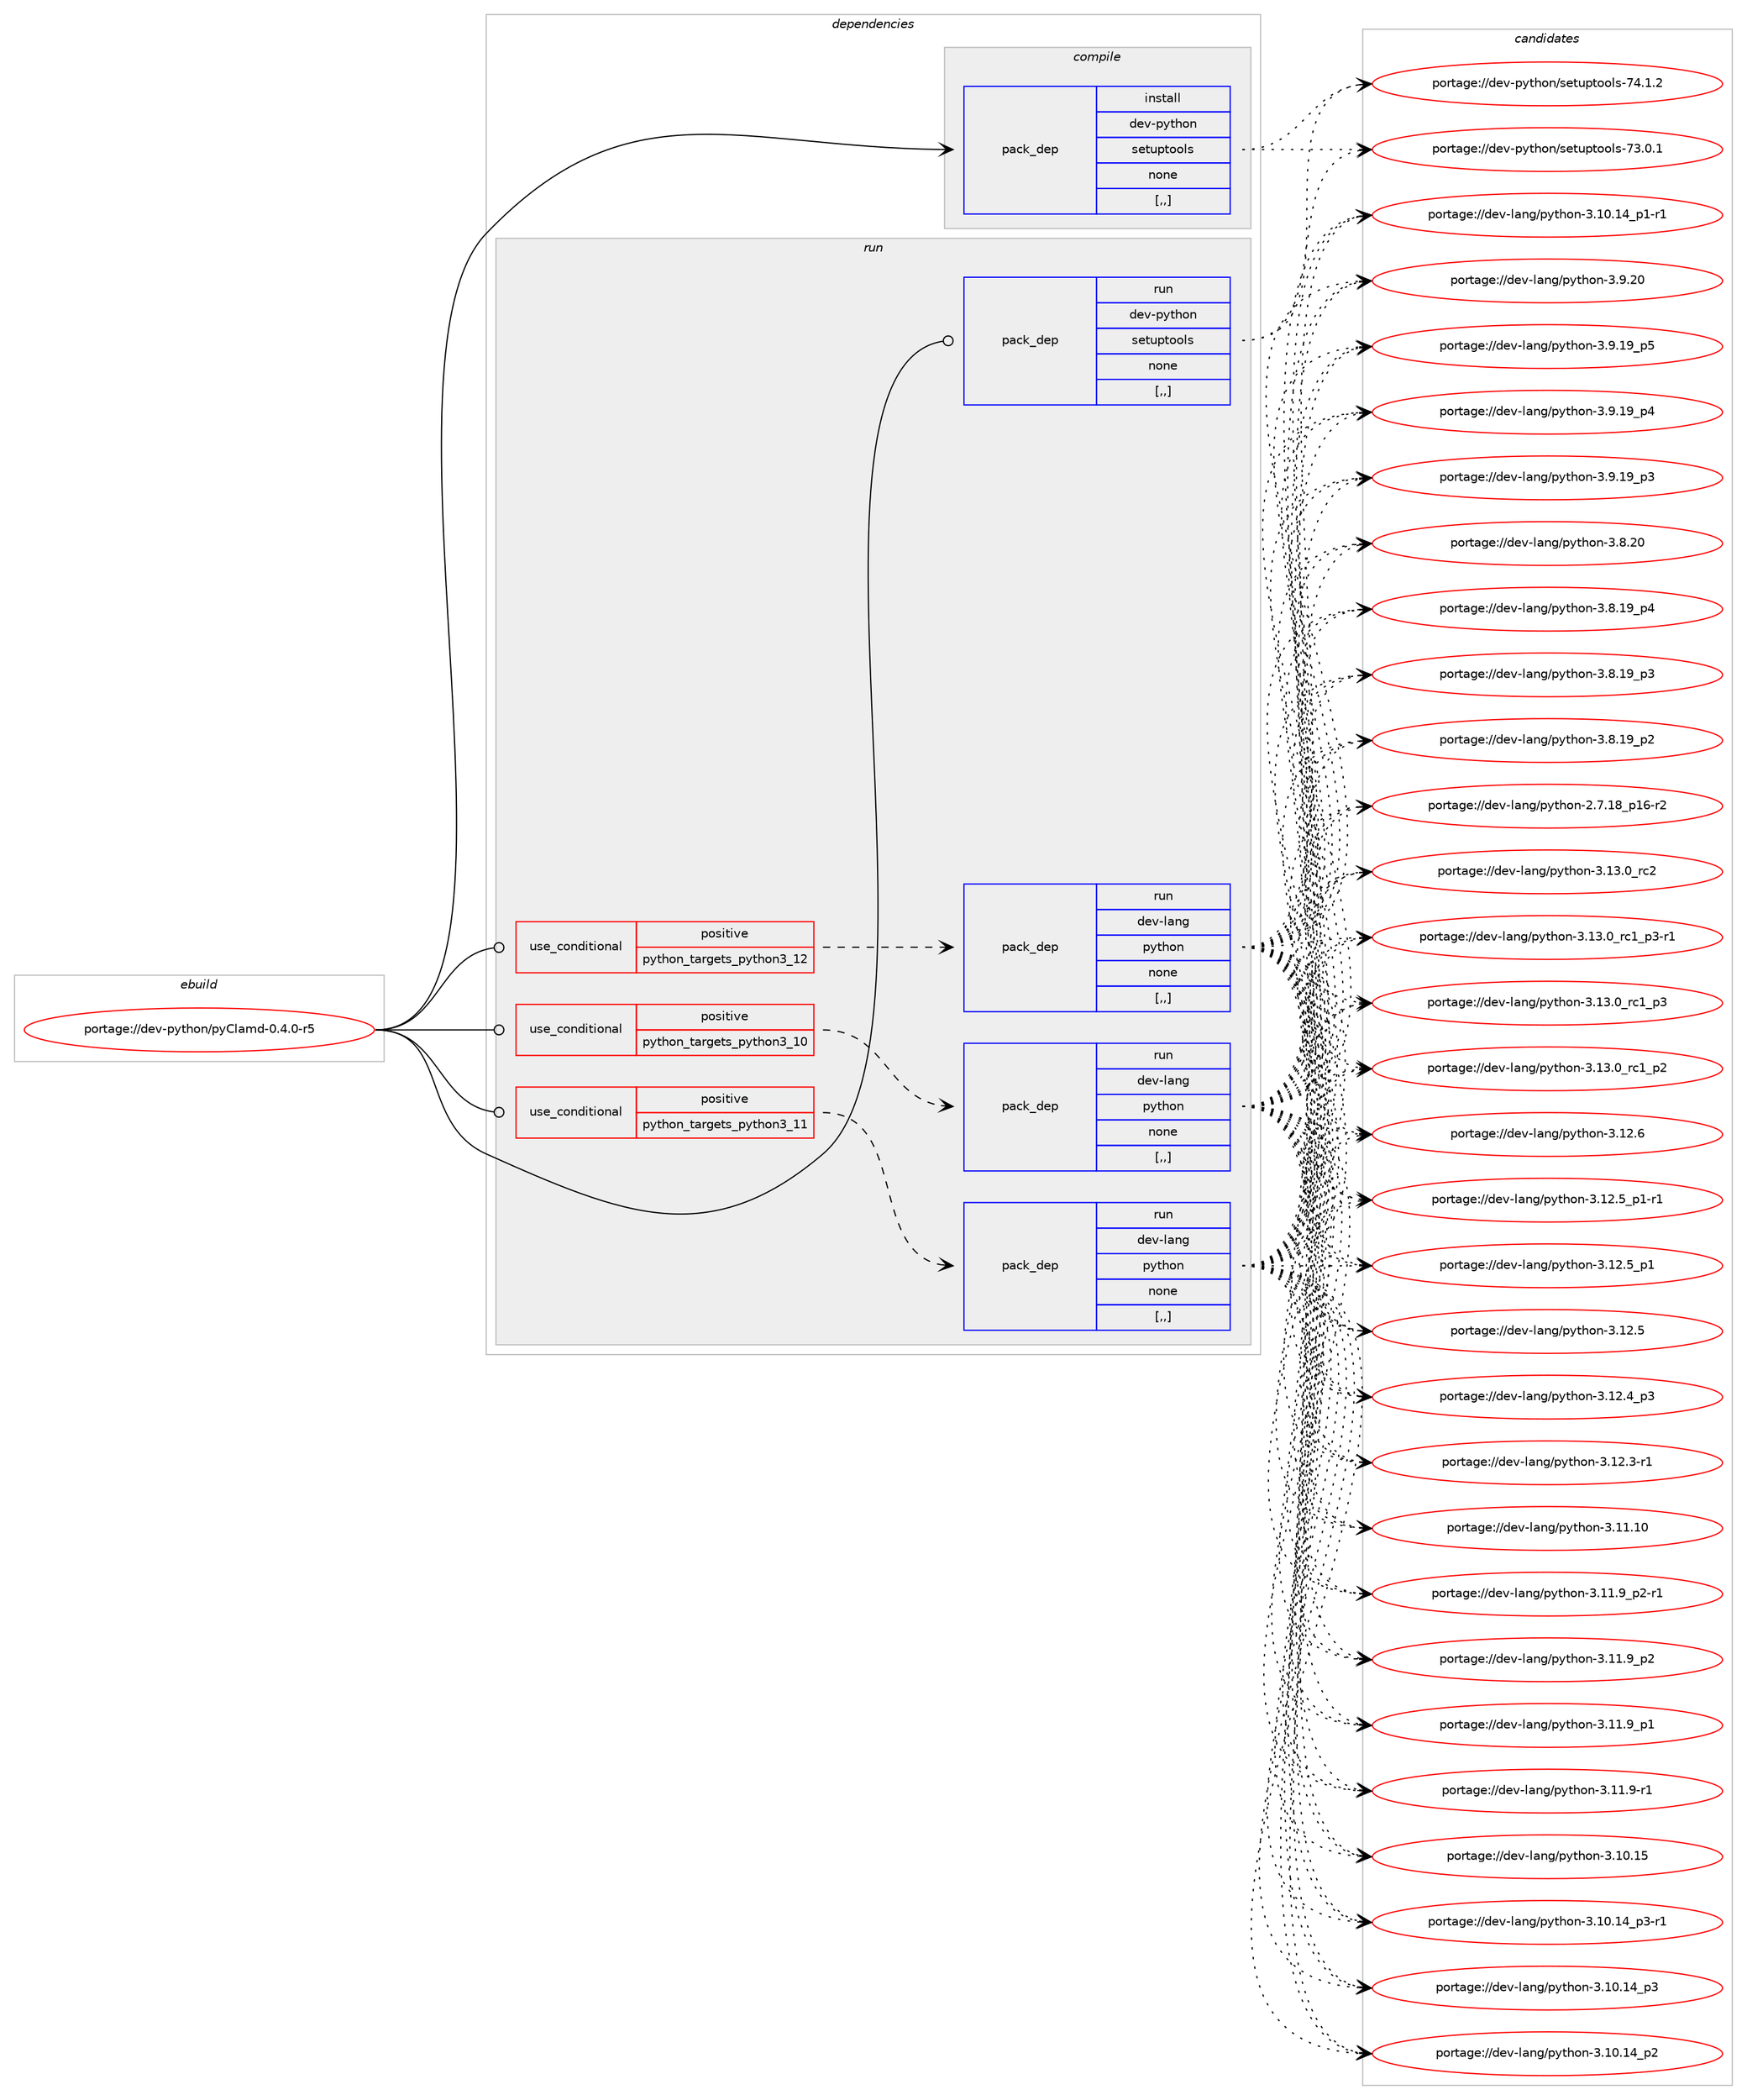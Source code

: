 digraph prolog {

# *************
# Graph options
# *************

newrank=true;
concentrate=true;
compound=true;
graph [rankdir=LR,fontname=Helvetica,fontsize=10,ranksep=1.5];#, ranksep=2.5, nodesep=0.2];
edge  [arrowhead=vee];
node  [fontname=Helvetica,fontsize=10];

# **********
# The ebuild
# **********

subgraph cluster_leftcol {
color=gray;
label=<<i>ebuild</i>>;
id [label="portage://dev-python/pyClamd-0.4.0-r5", color=red, width=4, href="../dev-python/pyClamd-0.4.0-r5.svg"];
}

# ****************
# The dependencies
# ****************

subgraph cluster_midcol {
color=gray;
label=<<i>dependencies</i>>;
subgraph cluster_compile {
fillcolor="#eeeeee";
style=filled;
label=<<i>compile</i>>;
subgraph pack478523 {
dependency650301 [label=<<TABLE BORDER="0" CELLBORDER="1" CELLSPACING="0" CELLPADDING="4" WIDTH="220"><TR><TD ROWSPAN="6" CELLPADDING="30">pack_dep</TD></TR><TR><TD WIDTH="110">install</TD></TR><TR><TD>dev-python</TD></TR><TR><TD>setuptools</TD></TR><TR><TD>none</TD></TR><TR><TD>[,,]</TD></TR></TABLE>>, shape=none, color=blue];
}
id:e -> dependency650301:w [weight=20,style="solid",arrowhead="vee"];
}
subgraph cluster_compileandrun {
fillcolor="#eeeeee";
style=filled;
label=<<i>compile and run</i>>;
}
subgraph cluster_run {
fillcolor="#eeeeee";
style=filled;
label=<<i>run</i>>;
subgraph cond166957 {
dependency650302 [label=<<TABLE BORDER="0" CELLBORDER="1" CELLSPACING="0" CELLPADDING="4"><TR><TD ROWSPAN="3" CELLPADDING="10">use_conditional</TD></TR><TR><TD>positive</TD></TR><TR><TD>python_targets_python3_10</TD></TR></TABLE>>, shape=none, color=red];
subgraph pack478524 {
dependency650303 [label=<<TABLE BORDER="0" CELLBORDER="1" CELLSPACING="0" CELLPADDING="4" WIDTH="220"><TR><TD ROWSPAN="6" CELLPADDING="30">pack_dep</TD></TR><TR><TD WIDTH="110">run</TD></TR><TR><TD>dev-lang</TD></TR><TR><TD>python</TD></TR><TR><TD>none</TD></TR><TR><TD>[,,]</TD></TR></TABLE>>, shape=none, color=blue];
}
dependency650302:e -> dependency650303:w [weight=20,style="dashed",arrowhead="vee"];
}
id:e -> dependency650302:w [weight=20,style="solid",arrowhead="odot"];
subgraph cond166958 {
dependency650304 [label=<<TABLE BORDER="0" CELLBORDER="1" CELLSPACING="0" CELLPADDING="4"><TR><TD ROWSPAN="3" CELLPADDING="10">use_conditional</TD></TR><TR><TD>positive</TD></TR><TR><TD>python_targets_python3_11</TD></TR></TABLE>>, shape=none, color=red];
subgraph pack478525 {
dependency650305 [label=<<TABLE BORDER="0" CELLBORDER="1" CELLSPACING="0" CELLPADDING="4" WIDTH="220"><TR><TD ROWSPAN="6" CELLPADDING="30">pack_dep</TD></TR><TR><TD WIDTH="110">run</TD></TR><TR><TD>dev-lang</TD></TR><TR><TD>python</TD></TR><TR><TD>none</TD></TR><TR><TD>[,,]</TD></TR></TABLE>>, shape=none, color=blue];
}
dependency650304:e -> dependency650305:w [weight=20,style="dashed",arrowhead="vee"];
}
id:e -> dependency650304:w [weight=20,style="solid",arrowhead="odot"];
subgraph cond166959 {
dependency650306 [label=<<TABLE BORDER="0" CELLBORDER="1" CELLSPACING="0" CELLPADDING="4"><TR><TD ROWSPAN="3" CELLPADDING="10">use_conditional</TD></TR><TR><TD>positive</TD></TR><TR><TD>python_targets_python3_12</TD></TR></TABLE>>, shape=none, color=red];
subgraph pack478526 {
dependency650307 [label=<<TABLE BORDER="0" CELLBORDER="1" CELLSPACING="0" CELLPADDING="4" WIDTH="220"><TR><TD ROWSPAN="6" CELLPADDING="30">pack_dep</TD></TR><TR><TD WIDTH="110">run</TD></TR><TR><TD>dev-lang</TD></TR><TR><TD>python</TD></TR><TR><TD>none</TD></TR><TR><TD>[,,]</TD></TR></TABLE>>, shape=none, color=blue];
}
dependency650306:e -> dependency650307:w [weight=20,style="dashed",arrowhead="vee"];
}
id:e -> dependency650306:w [weight=20,style="solid",arrowhead="odot"];
subgraph pack478527 {
dependency650308 [label=<<TABLE BORDER="0" CELLBORDER="1" CELLSPACING="0" CELLPADDING="4" WIDTH="220"><TR><TD ROWSPAN="6" CELLPADDING="30">pack_dep</TD></TR><TR><TD WIDTH="110">run</TD></TR><TR><TD>dev-python</TD></TR><TR><TD>setuptools</TD></TR><TR><TD>none</TD></TR><TR><TD>[,,]</TD></TR></TABLE>>, shape=none, color=blue];
}
id:e -> dependency650308:w [weight=20,style="solid",arrowhead="odot"];
}
}

# **************
# The candidates
# **************

subgraph cluster_choices {
rank=same;
color=gray;
label=<<i>candidates</i>>;

subgraph choice478523 {
color=black;
nodesep=1;
choice100101118451121211161041111104711510111611711211611111110811545555246494650 [label="portage://dev-python/setuptools-74.1.2", color=red, width=4,href="../dev-python/setuptools-74.1.2.svg"];
choice100101118451121211161041111104711510111611711211611111110811545555146484649 [label="portage://dev-python/setuptools-73.0.1", color=red, width=4,href="../dev-python/setuptools-73.0.1.svg"];
dependency650301:e -> choice100101118451121211161041111104711510111611711211611111110811545555246494650:w [style=dotted,weight="100"];
dependency650301:e -> choice100101118451121211161041111104711510111611711211611111110811545555146484649:w [style=dotted,weight="100"];
}
subgraph choice478524 {
color=black;
nodesep=1;
choice10010111845108971101034711212111610411111045514649514648951149950 [label="portage://dev-lang/python-3.13.0_rc2", color=red, width=4,href="../dev-lang/python-3.13.0_rc2.svg"];
choice1001011184510897110103471121211161041111104551464951464895114994995112514511449 [label="portage://dev-lang/python-3.13.0_rc1_p3-r1", color=red, width=4,href="../dev-lang/python-3.13.0_rc1_p3-r1.svg"];
choice100101118451089711010347112121116104111110455146495146489511499499511251 [label="portage://dev-lang/python-3.13.0_rc1_p3", color=red, width=4,href="../dev-lang/python-3.13.0_rc1_p3.svg"];
choice100101118451089711010347112121116104111110455146495146489511499499511250 [label="portage://dev-lang/python-3.13.0_rc1_p2", color=red, width=4,href="../dev-lang/python-3.13.0_rc1_p2.svg"];
choice10010111845108971101034711212111610411111045514649504654 [label="portage://dev-lang/python-3.12.6", color=red, width=4,href="../dev-lang/python-3.12.6.svg"];
choice1001011184510897110103471121211161041111104551464950465395112494511449 [label="portage://dev-lang/python-3.12.5_p1-r1", color=red, width=4,href="../dev-lang/python-3.12.5_p1-r1.svg"];
choice100101118451089711010347112121116104111110455146495046539511249 [label="portage://dev-lang/python-3.12.5_p1", color=red, width=4,href="../dev-lang/python-3.12.5_p1.svg"];
choice10010111845108971101034711212111610411111045514649504653 [label="portage://dev-lang/python-3.12.5", color=red, width=4,href="../dev-lang/python-3.12.5.svg"];
choice100101118451089711010347112121116104111110455146495046529511251 [label="portage://dev-lang/python-3.12.4_p3", color=red, width=4,href="../dev-lang/python-3.12.4_p3.svg"];
choice100101118451089711010347112121116104111110455146495046514511449 [label="portage://dev-lang/python-3.12.3-r1", color=red, width=4,href="../dev-lang/python-3.12.3-r1.svg"];
choice1001011184510897110103471121211161041111104551464949464948 [label="portage://dev-lang/python-3.11.10", color=red, width=4,href="../dev-lang/python-3.11.10.svg"];
choice1001011184510897110103471121211161041111104551464949465795112504511449 [label="portage://dev-lang/python-3.11.9_p2-r1", color=red, width=4,href="../dev-lang/python-3.11.9_p2-r1.svg"];
choice100101118451089711010347112121116104111110455146494946579511250 [label="portage://dev-lang/python-3.11.9_p2", color=red, width=4,href="../dev-lang/python-3.11.9_p2.svg"];
choice100101118451089711010347112121116104111110455146494946579511249 [label="portage://dev-lang/python-3.11.9_p1", color=red, width=4,href="../dev-lang/python-3.11.9_p1.svg"];
choice100101118451089711010347112121116104111110455146494946574511449 [label="portage://dev-lang/python-3.11.9-r1", color=red, width=4,href="../dev-lang/python-3.11.9-r1.svg"];
choice1001011184510897110103471121211161041111104551464948464953 [label="portage://dev-lang/python-3.10.15", color=red, width=4,href="../dev-lang/python-3.10.15.svg"];
choice100101118451089711010347112121116104111110455146494846495295112514511449 [label="portage://dev-lang/python-3.10.14_p3-r1", color=red, width=4,href="../dev-lang/python-3.10.14_p3-r1.svg"];
choice10010111845108971101034711212111610411111045514649484649529511251 [label="portage://dev-lang/python-3.10.14_p3", color=red, width=4,href="../dev-lang/python-3.10.14_p3.svg"];
choice10010111845108971101034711212111610411111045514649484649529511250 [label="portage://dev-lang/python-3.10.14_p2", color=red, width=4,href="../dev-lang/python-3.10.14_p2.svg"];
choice100101118451089711010347112121116104111110455146494846495295112494511449 [label="portage://dev-lang/python-3.10.14_p1-r1", color=red, width=4,href="../dev-lang/python-3.10.14_p1-r1.svg"];
choice10010111845108971101034711212111610411111045514657465048 [label="portage://dev-lang/python-3.9.20", color=red, width=4,href="../dev-lang/python-3.9.20.svg"];
choice100101118451089711010347112121116104111110455146574649579511253 [label="portage://dev-lang/python-3.9.19_p5", color=red, width=4,href="../dev-lang/python-3.9.19_p5.svg"];
choice100101118451089711010347112121116104111110455146574649579511252 [label="portage://dev-lang/python-3.9.19_p4", color=red, width=4,href="../dev-lang/python-3.9.19_p4.svg"];
choice100101118451089711010347112121116104111110455146574649579511251 [label="portage://dev-lang/python-3.9.19_p3", color=red, width=4,href="../dev-lang/python-3.9.19_p3.svg"];
choice10010111845108971101034711212111610411111045514656465048 [label="portage://dev-lang/python-3.8.20", color=red, width=4,href="../dev-lang/python-3.8.20.svg"];
choice100101118451089711010347112121116104111110455146564649579511252 [label="portage://dev-lang/python-3.8.19_p4", color=red, width=4,href="../dev-lang/python-3.8.19_p4.svg"];
choice100101118451089711010347112121116104111110455146564649579511251 [label="portage://dev-lang/python-3.8.19_p3", color=red, width=4,href="../dev-lang/python-3.8.19_p3.svg"];
choice100101118451089711010347112121116104111110455146564649579511250 [label="portage://dev-lang/python-3.8.19_p2", color=red, width=4,href="../dev-lang/python-3.8.19_p2.svg"];
choice100101118451089711010347112121116104111110455046554649569511249544511450 [label="portage://dev-lang/python-2.7.18_p16-r2", color=red, width=4,href="../dev-lang/python-2.7.18_p16-r2.svg"];
dependency650303:e -> choice10010111845108971101034711212111610411111045514649514648951149950:w [style=dotted,weight="100"];
dependency650303:e -> choice1001011184510897110103471121211161041111104551464951464895114994995112514511449:w [style=dotted,weight="100"];
dependency650303:e -> choice100101118451089711010347112121116104111110455146495146489511499499511251:w [style=dotted,weight="100"];
dependency650303:e -> choice100101118451089711010347112121116104111110455146495146489511499499511250:w [style=dotted,weight="100"];
dependency650303:e -> choice10010111845108971101034711212111610411111045514649504654:w [style=dotted,weight="100"];
dependency650303:e -> choice1001011184510897110103471121211161041111104551464950465395112494511449:w [style=dotted,weight="100"];
dependency650303:e -> choice100101118451089711010347112121116104111110455146495046539511249:w [style=dotted,weight="100"];
dependency650303:e -> choice10010111845108971101034711212111610411111045514649504653:w [style=dotted,weight="100"];
dependency650303:e -> choice100101118451089711010347112121116104111110455146495046529511251:w [style=dotted,weight="100"];
dependency650303:e -> choice100101118451089711010347112121116104111110455146495046514511449:w [style=dotted,weight="100"];
dependency650303:e -> choice1001011184510897110103471121211161041111104551464949464948:w [style=dotted,weight="100"];
dependency650303:e -> choice1001011184510897110103471121211161041111104551464949465795112504511449:w [style=dotted,weight="100"];
dependency650303:e -> choice100101118451089711010347112121116104111110455146494946579511250:w [style=dotted,weight="100"];
dependency650303:e -> choice100101118451089711010347112121116104111110455146494946579511249:w [style=dotted,weight="100"];
dependency650303:e -> choice100101118451089711010347112121116104111110455146494946574511449:w [style=dotted,weight="100"];
dependency650303:e -> choice1001011184510897110103471121211161041111104551464948464953:w [style=dotted,weight="100"];
dependency650303:e -> choice100101118451089711010347112121116104111110455146494846495295112514511449:w [style=dotted,weight="100"];
dependency650303:e -> choice10010111845108971101034711212111610411111045514649484649529511251:w [style=dotted,weight="100"];
dependency650303:e -> choice10010111845108971101034711212111610411111045514649484649529511250:w [style=dotted,weight="100"];
dependency650303:e -> choice100101118451089711010347112121116104111110455146494846495295112494511449:w [style=dotted,weight="100"];
dependency650303:e -> choice10010111845108971101034711212111610411111045514657465048:w [style=dotted,weight="100"];
dependency650303:e -> choice100101118451089711010347112121116104111110455146574649579511253:w [style=dotted,weight="100"];
dependency650303:e -> choice100101118451089711010347112121116104111110455146574649579511252:w [style=dotted,weight="100"];
dependency650303:e -> choice100101118451089711010347112121116104111110455146574649579511251:w [style=dotted,weight="100"];
dependency650303:e -> choice10010111845108971101034711212111610411111045514656465048:w [style=dotted,weight="100"];
dependency650303:e -> choice100101118451089711010347112121116104111110455146564649579511252:w [style=dotted,weight="100"];
dependency650303:e -> choice100101118451089711010347112121116104111110455146564649579511251:w [style=dotted,weight="100"];
dependency650303:e -> choice100101118451089711010347112121116104111110455146564649579511250:w [style=dotted,weight="100"];
dependency650303:e -> choice100101118451089711010347112121116104111110455046554649569511249544511450:w [style=dotted,weight="100"];
}
subgraph choice478525 {
color=black;
nodesep=1;
choice10010111845108971101034711212111610411111045514649514648951149950 [label="portage://dev-lang/python-3.13.0_rc2", color=red, width=4,href="../dev-lang/python-3.13.0_rc2.svg"];
choice1001011184510897110103471121211161041111104551464951464895114994995112514511449 [label="portage://dev-lang/python-3.13.0_rc1_p3-r1", color=red, width=4,href="../dev-lang/python-3.13.0_rc1_p3-r1.svg"];
choice100101118451089711010347112121116104111110455146495146489511499499511251 [label="portage://dev-lang/python-3.13.0_rc1_p3", color=red, width=4,href="../dev-lang/python-3.13.0_rc1_p3.svg"];
choice100101118451089711010347112121116104111110455146495146489511499499511250 [label="portage://dev-lang/python-3.13.0_rc1_p2", color=red, width=4,href="../dev-lang/python-3.13.0_rc1_p2.svg"];
choice10010111845108971101034711212111610411111045514649504654 [label="portage://dev-lang/python-3.12.6", color=red, width=4,href="../dev-lang/python-3.12.6.svg"];
choice1001011184510897110103471121211161041111104551464950465395112494511449 [label="portage://dev-lang/python-3.12.5_p1-r1", color=red, width=4,href="../dev-lang/python-3.12.5_p1-r1.svg"];
choice100101118451089711010347112121116104111110455146495046539511249 [label="portage://dev-lang/python-3.12.5_p1", color=red, width=4,href="../dev-lang/python-3.12.5_p1.svg"];
choice10010111845108971101034711212111610411111045514649504653 [label="portage://dev-lang/python-3.12.5", color=red, width=4,href="../dev-lang/python-3.12.5.svg"];
choice100101118451089711010347112121116104111110455146495046529511251 [label="portage://dev-lang/python-3.12.4_p3", color=red, width=4,href="../dev-lang/python-3.12.4_p3.svg"];
choice100101118451089711010347112121116104111110455146495046514511449 [label="portage://dev-lang/python-3.12.3-r1", color=red, width=4,href="../dev-lang/python-3.12.3-r1.svg"];
choice1001011184510897110103471121211161041111104551464949464948 [label="portage://dev-lang/python-3.11.10", color=red, width=4,href="../dev-lang/python-3.11.10.svg"];
choice1001011184510897110103471121211161041111104551464949465795112504511449 [label="portage://dev-lang/python-3.11.9_p2-r1", color=red, width=4,href="../dev-lang/python-3.11.9_p2-r1.svg"];
choice100101118451089711010347112121116104111110455146494946579511250 [label="portage://dev-lang/python-3.11.9_p2", color=red, width=4,href="../dev-lang/python-3.11.9_p2.svg"];
choice100101118451089711010347112121116104111110455146494946579511249 [label="portage://dev-lang/python-3.11.9_p1", color=red, width=4,href="../dev-lang/python-3.11.9_p1.svg"];
choice100101118451089711010347112121116104111110455146494946574511449 [label="portage://dev-lang/python-3.11.9-r1", color=red, width=4,href="../dev-lang/python-3.11.9-r1.svg"];
choice1001011184510897110103471121211161041111104551464948464953 [label="portage://dev-lang/python-3.10.15", color=red, width=4,href="../dev-lang/python-3.10.15.svg"];
choice100101118451089711010347112121116104111110455146494846495295112514511449 [label="portage://dev-lang/python-3.10.14_p3-r1", color=red, width=4,href="../dev-lang/python-3.10.14_p3-r1.svg"];
choice10010111845108971101034711212111610411111045514649484649529511251 [label="portage://dev-lang/python-3.10.14_p3", color=red, width=4,href="../dev-lang/python-3.10.14_p3.svg"];
choice10010111845108971101034711212111610411111045514649484649529511250 [label="portage://dev-lang/python-3.10.14_p2", color=red, width=4,href="../dev-lang/python-3.10.14_p2.svg"];
choice100101118451089711010347112121116104111110455146494846495295112494511449 [label="portage://dev-lang/python-3.10.14_p1-r1", color=red, width=4,href="../dev-lang/python-3.10.14_p1-r1.svg"];
choice10010111845108971101034711212111610411111045514657465048 [label="portage://dev-lang/python-3.9.20", color=red, width=4,href="../dev-lang/python-3.9.20.svg"];
choice100101118451089711010347112121116104111110455146574649579511253 [label="portage://dev-lang/python-3.9.19_p5", color=red, width=4,href="../dev-lang/python-3.9.19_p5.svg"];
choice100101118451089711010347112121116104111110455146574649579511252 [label="portage://dev-lang/python-3.9.19_p4", color=red, width=4,href="../dev-lang/python-3.9.19_p4.svg"];
choice100101118451089711010347112121116104111110455146574649579511251 [label="portage://dev-lang/python-3.9.19_p3", color=red, width=4,href="../dev-lang/python-3.9.19_p3.svg"];
choice10010111845108971101034711212111610411111045514656465048 [label="portage://dev-lang/python-3.8.20", color=red, width=4,href="../dev-lang/python-3.8.20.svg"];
choice100101118451089711010347112121116104111110455146564649579511252 [label="portage://dev-lang/python-3.8.19_p4", color=red, width=4,href="../dev-lang/python-3.8.19_p4.svg"];
choice100101118451089711010347112121116104111110455146564649579511251 [label="portage://dev-lang/python-3.8.19_p3", color=red, width=4,href="../dev-lang/python-3.8.19_p3.svg"];
choice100101118451089711010347112121116104111110455146564649579511250 [label="portage://dev-lang/python-3.8.19_p2", color=red, width=4,href="../dev-lang/python-3.8.19_p2.svg"];
choice100101118451089711010347112121116104111110455046554649569511249544511450 [label="portage://dev-lang/python-2.7.18_p16-r2", color=red, width=4,href="../dev-lang/python-2.7.18_p16-r2.svg"];
dependency650305:e -> choice10010111845108971101034711212111610411111045514649514648951149950:w [style=dotted,weight="100"];
dependency650305:e -> choice1001011184510897110103471121211161041111104551464951464895114994995112514511449:w [style=dotted,weight="100"];
dependency650305:e -> choice100101118451089711010347112121116104111110455146495146489511499499511251:w [style=dotted,weight="100"];
dependency650305:e -> choice100101118451089711010347112121116104111110455146495146489511499499511250:w [style=dotted,weight="100"];
dependency650305:e -> choice10010111845108971101034711212111610411111045514649504654:w [style=dotted,weight="100"];
dependency650305:e -> choice1001011184510897110103471121211161041111104551464950465395112494511449:w [style=dotted,weight="100"];
dependency650305:e -> choice100101118451089711010347112121116104111110455146495046539511249:w [style=dotted,weight="100"];
dependency650305:e -> choice10010111845108971101034711212111610411111045514649504653:w [style=dotted,weight="100"];
dependency650305:e -> choice100101118451089711010347112121116104111110455146495046529511251:w [style=dotted,weight="100"];
dependency650305:e -> choice100101118451089711010347112121116104111110455146495046514511449:w [style=dotted,weight="100"];
dependency650305:e -> choice1001011184510897110103471121211161041111104551464949464948:w [style=dotted,weight="100"];
dependency650305:e -> choice1001011184510897110103471121211161041111104551464949465795112504511449:w [style=dotted,weight="100"];
dependency650305:e -> choice100101118451089711010347112121116104111110455146494946579511250:w [style=dotted,weight="100"];
dependency650305:e -> choice100101118451089711010347112121116104111110455146494946579511249:w [style=dotted,weight="100"];
dependency650305:e -> choice100101118451089711010347112121116104111110455146494946574511449:w [style=dotted,weight="100"];
dependency650305:e -> choice1001011184510897110103471121211161041111104551464948464953:w [style=dotted,weight="100"];
dependency650305:e -> choice100101118451089711010347112121116104111110455146494846495295112514511449:w [style=dotted,weight="100"];
dependency650305:e -> choice10010111845108971101034711212111610411111045514649484649529511251:w [style=dotted,weight="100"];
dependency650305:e -> choice10010111845108971101034711212111610411111045514649484649529511250:w [style=dotted,weight="100"];
dependency650305:e -> choice100101118451089711010347112121116104111110455146494846495295112494511449:w [style=dotted,weight="100"];
dependency650305:e -> choice10010111845108971101034711212111610411111045514657465048:w [style=dotted,weight="100"];
dependency650305:e -> choice100101118451089711010347112121116104111110455146574649579511253:w [style=dotted,weight="100"];
dependency650305:e -> choice100101118451089711010347112121116104111110455146574649579511252:w [style=dotted,weight="100"];
dependency650305:e -> choice100101118451089711010347112121116104111110455146574649579511251:w [style=dotted,weight="100"];
dependency650305:e -> choice10010111845108971101034711212111610411111045514656465048:w [style=dotted,weight="100"];
dependency650305:e -> choice100101118451089711010347112121116104111110455146564649579511252:w [style=dotted,weight="100"];
dependency650305:e -> choice100101118451089711010347112121116104111110455146564649579511251:w [style=dotted,weight="100"];
dependency650305:e -> choice100101118451089711010347112121116104111110455146564649579511250:w [style=dotted,weight="100"];
dependency650305:e -> choice100101118451089711010347112121116104111110455046554649569511249544511450:w [style=dotted,weight="100"];
}
subgraph choice478526 {
color=black;
nodesep=1;
choice10010111845108971101034711212111610411111045514649514648951149950 [label="portage://dev-lang/python-3.13.0_rc2", color=red, width=4,href="../dev-lang/python-3.13.0_rc2.svg"];
choice1001011184510897110103471121211161041111104551464951464895114994995112514511449 [label="portage://dev-lang/python-3.13.0_rc1_p3-r1", color=red, width=4,href="../dev-lang/python-3.13.0_rc1_p3-r1.svg"];
choice100101118451089711010347112121116104111110455146495146489511499499511251 [label="portage://dev-lang/python-3.13.0_rc1_p3", color=red, width=4,href="../dev-lang/python-3.13.0_rc1_p3.svg"];
choice100101118451089711010347112121116104111110455146495146489511499499511250 [label="portage://dev-lang/python-3.13.0_rc1_p2", color=red, width=4,href="../dev-lang/python-3.13.0_rc1_p2.svg"];
choice10010111845108971101034711212111610411111045514649504654 [label="portage://dev-lang/python-3.12.6", color=red, width=4,href="../dev-lang/python-3.12.6.svg"];
choice1001011184510897110103471121211161041111104551464950465395112494511449 [label="portage://dev-lang/python-3.12.5_p1-r1", color=red, width=4,href="../dev-lang/python-3.12.5_p1-r1.svg"];
choice100101118451089711010347112121116104111110455146495046539511249 [label="portage://dev-lang/python-3.12.5_p1", color=red, width=4,href="../dev-lang/python-3.12.5_p1.svg"];
choice10010111845108971101034711212111610411111045514649504653 [label="portage://dev-lang/python-3.12.5", color=red, width=4,href="../dev-lang/python-3.12.5.svg"];
choice100101118451089711010347112121116104111110455146495046529511251 [label="portage://dev-lang/python-3.12.4_p3", color=red, width=4,href="../dev-lang/python-3.12.4_p3.svg"];
choice100101118451089711010347112121116104111110455146495046514511449 [label="portage://dev-lang/python-3.12.3-r1", color=red, width=4,href="../dev-lang/python-3.12.3-r1.svg"];
choice1001011184510897110103471121211161041111104551464949464948 [label="portage://dev-lang/python-3.11.10", color=red, width=4,href="../dev-lang/python-3.11.10.svg"];
choice1001011184510897110103471121211161041111104551464949465795112504511449 [label="portage://dev-lang/python-3.11.9_p2-r1", color=red, width=4,href="../dev-lang/python-3.11.9_p2-r1.svg"];
choice100101118451089711010347112121116104111110455146494946579511250 [label="portage://dev-lang/python-3.11.9_p2", color=red, width=4,href="../dev-lang/python-3.11.9_p2.svg"];
choice100101118451089711010347112121116104111110455146494946579511249 [label="portage://dev-lang/python-3.11.9_p1", color=red, width=4,href="../dev-lang/python-3.11.9_p1.svg"];
choice100101118451089711010347112121116104111110455146494946574511449 [label="portage://dev-lang/python-3.11.9-r1", color=red, width=4,href="../dev-lang/python-3.11.9-r1.svg"];
choice1001011184510897110103471121211161041111104551464948464953 [label="portage://dev-lang/python-3.10.15", color=red, width=4,href="../dev-lang/python-3.10.15.svg"];
choice100101118451089711010347112121116104111110455146494846495295112514511449 [label="portage://dev-lang/python-3.10.14_p3-r1", color=red, width=4,href="../dev-lang/python-3.10.14_p3-r1.svg"];
choice10010111845108971101034711212111610411111045514649484649529511251 [label="portage://dev-lang/python-3.10.14_p3", color=red, width=4,href="../dev-lang/python-3.10.14_p3.svg"];
choice10010111845108971101034711212111610411111045514649484649529511250 [label="portage://dev-lang/python-3.10.14_p2", color=red, width=4,href="../dev-lang/python-3.10.14_p2.svg"];
choice100101118451089711010347112121116104111110455146494846495295112494511449 [label="portage://dev-lang/python-3.10.14_p1-r1", color=red, width=4,href="../dev-lang/python-3.10.14_p1-r1.svg"];
choice10010111845108971101034711212111610411111045514657465048 [label="portage://dev-lang/python-3.9.20", color=red, width=4,href="../dev-lang/python-3.9.20.svg"];
choice100101118451089711010347112121116104111110455146574649579511253 [label="portage://dev-lang/python-3.9.19_p5", color=red, width=4,href="../dev-lang/python-3.9.19_p5.svg"];
choice100101118451089711010347112121116104111110455146574649579511252 [label="portage://dev-lang/python-3.9.19_p4", color=red, width=4,href="../dev-lang/python-3.9.19_p4.svg"];
choice100101118451089711010347112121116104111110455146574649579511251 [label="portage://dev-lang/python-3.9.19_p3", color=red, width=4,href="../dev-lang/python-3.9.19_p3.svg"];
choice10010111845108971101034711212111610411111045514656465048 [label="portage://dev-lang/python-3.8.20", color=red, width=4,href="../dev-lang/python-3.8.20.svg"];
choice100101118451089711010347112121116104111110455146564649579511252 [label="portage://dev-lang/python-3.8.19_p4", color=red, width=4,href="../dev-lang/python-3.8.19_p4.svg"];
choice100101118451089711010347112121116104111110455146564649579511251 [label="portage://dev-lang/python-3.8.19_p3", color=red, width=4,href="../dev-lang/python-3.8.19_p3.svg"];
choice100101118451089711010347112121116104111110455146564649579511250 [label="portage://dev-lang/python-3.8.19_p2", color=red, width=4,href="../dev-lang/python-3.8.19_p2.svg"];
choice100101118451089711010347112121116104111110455046554649569511249544511450 [label="portage://dev-lang/python-2.7.18_p16-r2", color=red, width=4,href="../dev-lang/python-2.7.18_p16-r2.svg"];
dependency650307:e -> choice10010111845108971101034711212111610411111045514649514648951149950:w [style=dotted,weight="100"];
dependency650307:e -> choice1001011184510897110103471121211161041111104551464951464895114994995112514511449:w [style=dotted,weight="100"];
dependency650307:e -> choice100101118451089711010347112121116104111110455146495146489511499499511251:w [style=dotted,weight="100"];
dependency650307:e -> choice100101118451089711010347112121116104111110455146495146489511499499511250:w [style=dotted,weight="100"];
dependency650307:e -> choice10010111845108971101034711212111610411111045514649504654:w [style=dotted,weight="100"];
dependency650307:e -> choice1001011184510897110103471121211161041111104551464950465395112494511449:w [style=dotted,weight="100"];
dependency650307:e -> choice100101118451089711010347112121116104111110455146495046539511249:w [style=dotted,weight="100"];
dependency650307:e -> choice10010111845108971101034711212111610411111045514649504653:w [style=dotted,weight="100"];
dependency650307:e -> choice100101118451089711010347112121116104111110455146495046529511251:w [style=dotted,weight="100"];
dependency650307:e -> choice100101118451089711010347112121116104111110455146495046514511449:w [style=dotted,weight="100"];
dependency650307:e -> choice1001011184510897110103471121211161041111104551464949464948:w [style=dotted,weight="100"];
dependency650307:e -> choice1001011184510897110103471121211161041111104551464949465795112504511449:w [style=dotted,weight="100"];
dependency650307:e -> choice100101118451089711010347112121116104111110455146494946579511250:w [style=dotted,weight="100"];
dependency650307:e -> choice100101118451089711010347112121116104111110455146494946579511249:w [style=dotted,weight="100"];
dependency650307:e -> choice100101118451089711010347112121116104111110455146494946574511449:w [style=dotted,weight="100"];
dependency650307:e -> choice1001011184510897110103471121211161041111104551464948464953:w [style=dotted,weight="100"];
dependency650307:e -> choice100101118451089711010347112121116104111110455146494846495295112514511449:w [style=dotted,weight="100"];
dependency650307:e -> choice10010111845108971101034711212111610411111045514649484649529511251:w [style=dotted,weight="100"];
dependency650307:e -> choice10010111845108971101034711212111610411111045514649484649529511250:w [style=dotted,weight="100"];
dependency650307:e -> choice100101118451089711010347112121116104111110455146494846495295112494511449:w [style=dotted,weight="100"];
dependency650307:e -> choice10010111845108971101034711212111610411111045514657465048:w [style=dotted,weight="100"];
dependency650307:e -> choice100101118451089711010347112121116104111110455146574649579511253:w [style=dotted,weight="100"];
dependency650307:e -> choice100101118451089711010347112121116104111110455146574649579511252:w [style=dotted,weight="100"];
dependency650307:e -> choice100101118451089711010347112121116104111110455146574649579511251:w [style=dotted,weight="100"];
dependency650307:e -> choice10010111845108971101034711212111610411111045514656465048:w [style=dotted,weight="100"];
dependency650307:e -> choice100101118451089711010347112121116104111110455146564649579511252:w [style=dotted,weight="100"];
dependency650307:e -> choice100101118451089711010347112121116104111110455146564649579511251:w [style=dotted,weight="100"];
dependency650307:e -> choice100101118451089711010347112121116104111110455146564649579511250:w [style=dotted,weight="100"];
dependency650307:e -> choice100101118451089711010347112121116104111110455046554649569511249544511450:w [style=dotted,weight="100"];
}
subgraph choice478527 {
color=black;
nodesep=1;
choice100101118451121211161041111104711510111611711211611111110811545555246494650 [label="portage://dev-python/setuptools-74.1.2", color=red, width=4,href="../dev-python/setuptools-74.1.2.svg"];
choice100101118451121211161041111104711510111611711211611111110811545555146484649 [label="portage://dev-python/setuptools-73.0.1", color=red, width=4,href="../dev-python/setuptools-73.0.1.svg"];
dependency650308:e -> choice100101118451121211161041111104711510111611711211611111110811545555246494650:w [style=dotted,weight="100"];
dependency650308:e -> choice100101118451121211161041111104711510111611711211611111110811545555146484649:w [style=dotted,weight="100"];
}
}

}
